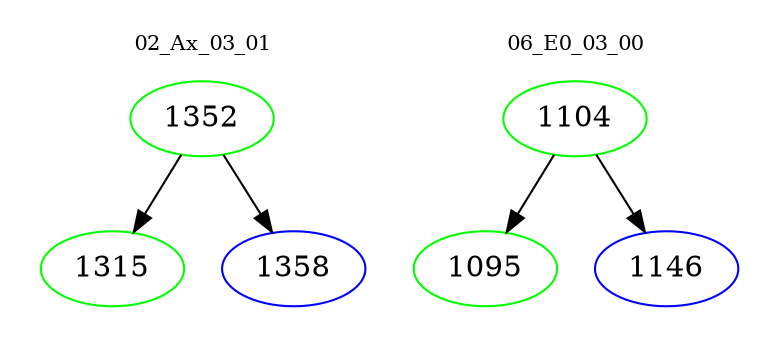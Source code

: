 digraph{
subgraph cluster_0 {
color = white
label = "02_Ax_03_01";
fontsize=10;
T0_1352 [label="1352", color="green"]
T0_1352 -> T0_1315 [color="black"]
T0_1315 [label="1315", color="green"]
T0_1352 -> T0_1358 [color="black"]
T0_1358 [label="1358", color="blue"]
}
subgraph cluster_1 {
color = white
label = "06_E0_03_00";
fontsize=10;
T1_1104 [label="1104", color="green"]
T1_1104 -> T1_1095 [color="black"]
T1_1095 [label="1095", color="green"]
T1_1104 -> T1_1146 [color="black"]
T1_1146 [label="1146", color="blue"]
}
}
